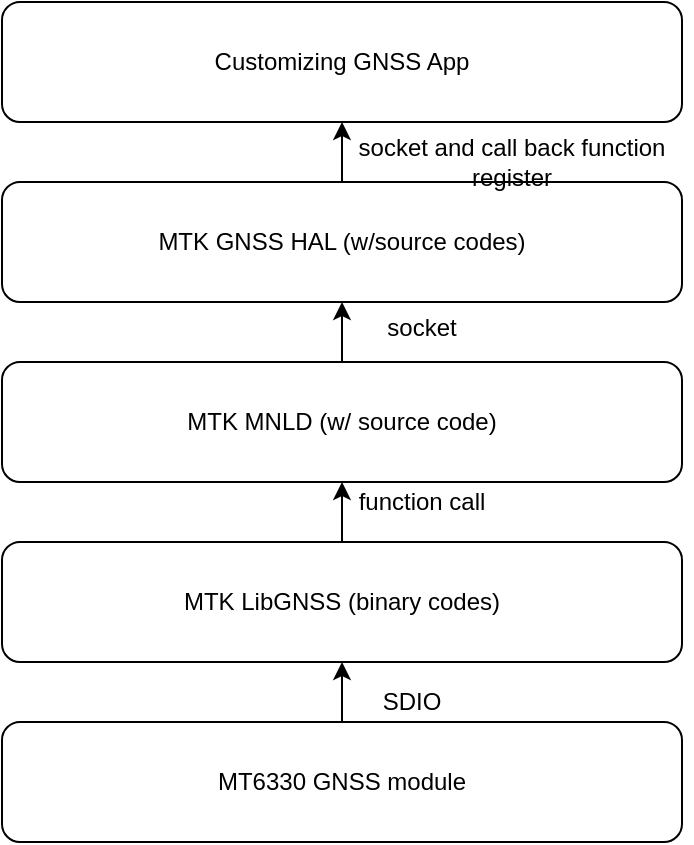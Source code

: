 <mxfile version="13.10.0" type="github">
  <diagram id="BM0VdIxClnjOrW8msyrw" name="Page-1">
    <mxGraphModel dx="1102" dy="582" grid="1" gridSize="10" guides="1" tooltips="1" connect="1" arrows="1" fold="1" page="1" pageScale="1" pageWidth="850" pageHeight="1100" math="0" shadow="0">
      <root>
        <mxCell id="0" />
        <mxCell id="1" parent="0" />
        <mxCell id="BNXIbk2GmkNosNhbAgGf-3" value="" style="edgeStyle=orthogonalEdgeStyle;rounded=0;orthogonalLoop=1;jettySize=auto;html=1;" edge="1" parent="1" source="BNXIbk2GmkNosNhbAgGf-1" target="BNXIbk2GmkNosNhbAgGf-2">
          <mxGeometry relative="1" as="geometry" />
        </mxCell>
        <mxCell id="BNXIbk2GmkNosNhbAgGf-1" value="MT6330 GNSS module" style="rounded=1;whiteSpace=wrap;html=1;" vertex="1" parent="1">
          <mxGeometry x="255" y="630" width="340" height="60" as="geometry" />
        </mxCell>
        <mxCell id="BNXIbk2GmkNosNhbAgGf-6" value="" style="edgeStyle=orthogonalEdgeStyle;rounded=0;orthogonalLoop=1;jettySize=auto;html=1;" edge="1" parent="1" source="BNXIbk2GmkNosNhbAgGf-2" target="BNXIbk2GmkNosNhbAgGf-5">
          <mxGeometry relative="1" as="geometry" />
        </mxCell>
        <mxCell id="BNXIbk2GmkNosNhbAgGf-2" value="MTK LibGNSS (binary codes)" style="rounded=1;whiteSpace=wrap;html=1;" vertex="1" parent="1">
          <mxGeometry x="255" y="540" width="340" height="60" as="geometry" />
        </mxCell>
        <mxCell id="BNXIbk2GmkNosNhbAgGf-4" value="SDIO" style="text;html=1;strokeColor=none;fillColor=none;align=center;verticalAlign=middle;whiteSpace=wrap;rounded=0;" vertex="1" parent="1">
          <mxGeometry x="440" y="610" width="40" height="20" as="geometry" />
        </mxCell>
        <mxCell id="BNXIbk2GmkNosNhbAgGf-9" value="" style="edgeStyle=orthogonalEdgeStyle;rounded=0;orthogonalLoop=1;jettySize=auto;html=1;" edge="1" parent="1" source="BNXIbk2GmkNosNhbAgGf-5" target="BNXIbk2GmkNosNhbAgGf-7">
          <mxGeometry relative="1" as="geometry" />
        </mxCell>
        <mxCell id="BNXIbk2GmkNosNhbAgGf-5" value="MTK MNLD (w/ source code)" style="rounded=1;whiteSpace=wrap;html=1;" vertex="1" parent="1">
          <mxGeometry x="255" y="450" width="340" height="60" as="geometry" />
        </mxCell>
        <mxCell id="BNXIbk2GmkNosNhbAgGf-12" value="" style="edgeStyle=orthogonalEdgeStyle;rounded=0;orthogonalLoop=1;jettySize=auto;html=1;" edge="1" parent="1" source="BNXIbk2GmkNosNhbAgGf-7" target="BNXIbk2GmkNosNhbAgGf-11">
          <mxGeometry relative="1" as="geometry" />
        </mxCell>
        <mxCell id="BNXIbk2GmkNosNhbAgGf-7" value="MTK GNSS HAL (w/source codes)" style="rounded=1;whiteSpace=wrap;html=1;" vertex="1" parent="1">
          <mxGeometry x="255" y="360" width="340" height="60" as="geometry" />
        </mxCell>
        <mxCell id="BNXIbk2GmkNosNhbAgGf-8" value="function call" style="text;html=1;strokeColor=none;fillColor=none;align=center;verticalAlign=middle;whiteSpace=wrap;rounded=0;" vertex="1" parent="1">
          <mxGeometry x="425" y="510" width="80" height="20" as="geometry" />
        </mxCell>
        <mxCell id="BNXIbk2GmkNosNhbAgGf-10" value="socket" style="text;html=1;strokeColor=none;fillColor=none;align=center;verticalAlign=middle;whiteSpace=wrap;rounded=0;" vertex="1" parent="1">
          <mxGeometry x="425" y="423" width="80" height="20" as="geometry" />
        </mxCell>
        <mxCell id="BNXIbk2GmkNosNhbAgGf-11" value="Customizing GNSS App" style="rounded=1;whiteSpace=wrap;html=1;" vertex="1" parent="1">
          <mxGeometry x="255" y="270" width="340" height="60" as="geometry" />
        </mxCell>
        <mxCell id="BNXIbk2GmkNosNhbAgGf-13" value="socket and call back function register" style="text;html=1;strokeColor=none;fillColor=none;align=center;verticalAlign=middle;whiteSpace=wrap;rounded=0;" vertex="1" parent="1">
          <mxGeometry x="420" y="340" width="180" height="20" as="geometry" />
        </mxCell>
      </root>
    </mxGraphModel>
  </diagram>
</mxfile>
